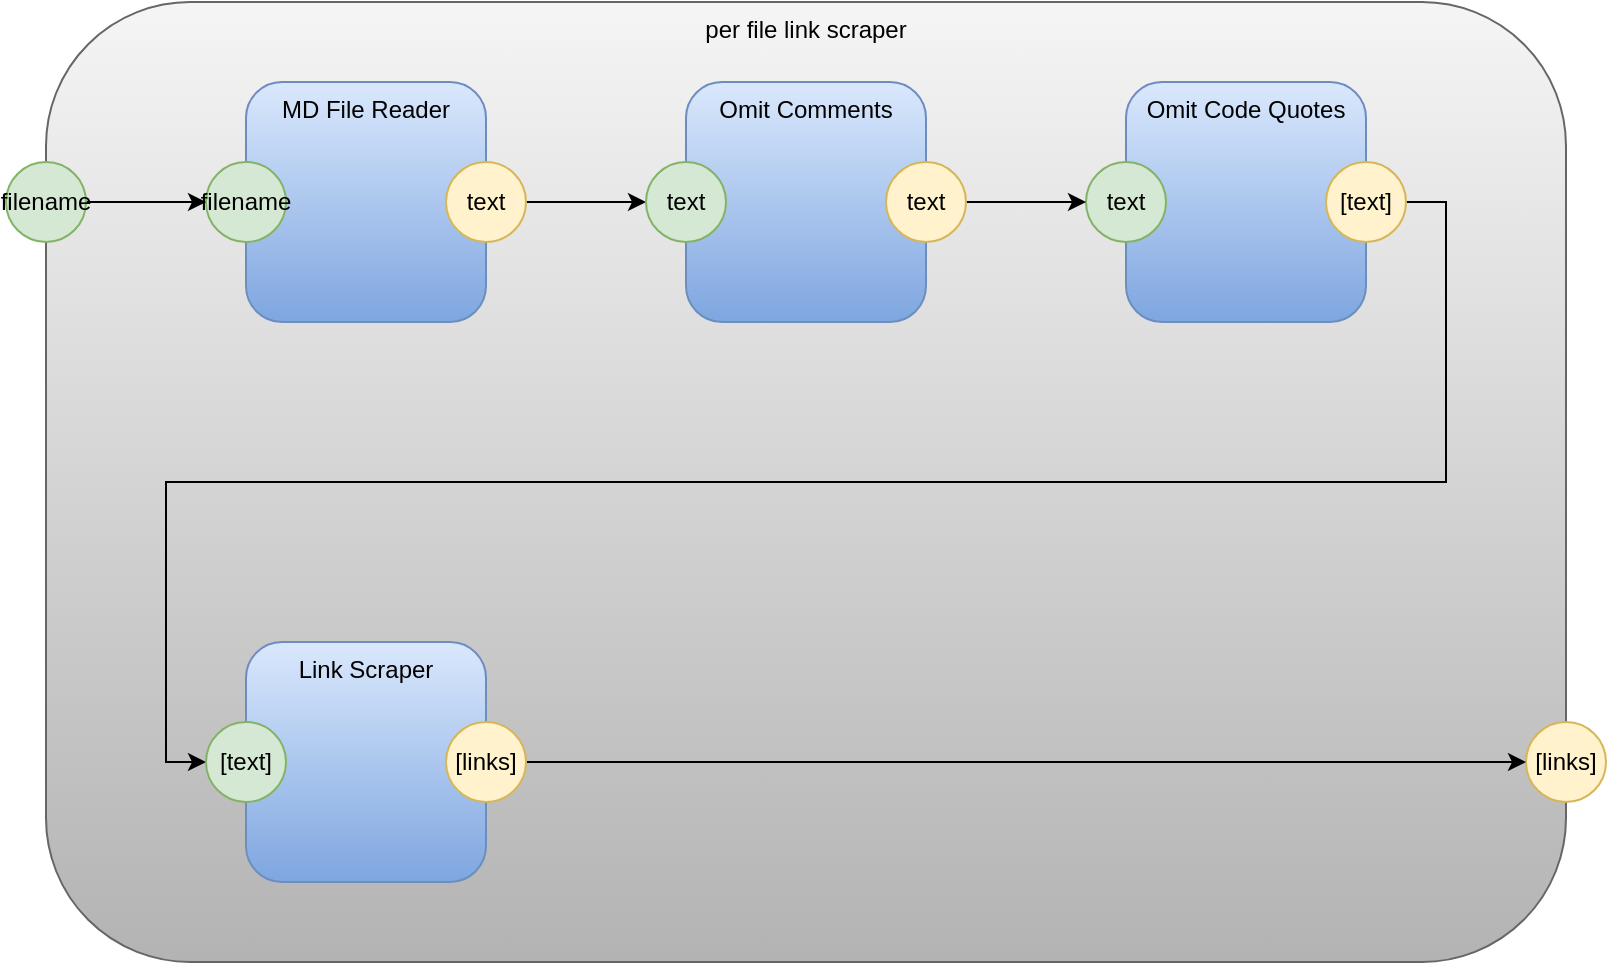 <mxfile version="14.6.13" type="device"><diagram id="fo9xvGcHm88d3B_x5weG" name="testbench"><mxGraphModel dx="3792" dy="1558" grid="1" gridSize="10" guides="1" tooltips="1" connect="1" arrows="1" fold="1" page="1" pageScale="1" pageWidth="1100" pageHeight="850" math="0" shadow="0"><root><mxCell id="0"/><mxCell id="1" parent="0"/><mxCell id="jHtKg6TyIGJ2WTL1R4IS-1" value="per file link scraper" style="rounded=1;whiteSpace=wrap;html=1;horizontal=1;verticalAlign=top;fillColor=#f5f5f5;strokeColor=#666666;gradientColor=#b3b3b3;" vertex="1" parent="1"><mxGeometry x="-1050" y="40" width="760" height="480" as="geometry"/></mxCell><mxCell id="jHtKg6TyIGJ2WTL1R4IS-2" value="MD File Reader" style="rounded=1;whiteSpace=wrap;html=1;horizontal=1;verticalAlign=top;fillColor=#dae8fc;strokeColor=#6c8ebf;gradientColor=#7ea6e0;" vertex="1" parent="1"><mxGeometry x="-950" y="80" width="120" height="120" as="geometry"/></mxCell><mxCell id="jHtKg6TyIGJ2WTL1R4IS-3" value="filename" style="ellipse;whiteSpace=wrap;html=1;aspect=fixed;fillColor=#d5e8d4;strokeColor=#82b366;" vertex="1" parent="1"><mxGeometry x="-970" y="120" width="40" height="40" as="geometry"/></mxCell><mxCell id="jHtKg6TyIGJ2WTL1R4IS-4" style="edgeStyle=orthogonalEdgeStyle;rounded=0;orthogonalLoop=1;jettySize=auto;html=1;exitX=1;exitY=0.5;exitDx=0;exitDy=0;entryX=0;entryY=0.5;entryDx=0;entryDy=0;" edge="1" parent="1" source="jHtKg6TyIGJ2WTL1R4IS-5" target="jHtKg6TyIGJ2WTL1R4IS-11"><mxGeometry relative="1" as="geometry"/></mxCell><mxCell id="jHtKg6TyIGJ2WTL1R4IS-5" value="text" style="ellipse;whiteSpace=wrap;html=1;aspect=fixed;fillColor=#fff2cc;strokeColor=#d6b656;" vertex="1" parent="1"><mxGeometry x="-850" y="120" width="40" height="40" as="geometry"/></mxCell><mxCell id="jHtKg6TyIGJ2WTL1R4IS-6" value="Omit Code Quotes" style="rounded=1;whiteSpace=wrap;html=1;horizontal=1;verticalAlign=top;strokeColor=#6c8ebf;fillColor=#dae8fc;gradientColor=#7ea6e0;" vertex="1" parent="1"><mxGeometry x="-510" y="80" width="120" height="120" as="geometry"/></mxCell><mxCell id="jHtKg6TyIGJ2WTL1R4IS-7" value="text" style="ellipse;whiteSpace=wrap;html=1;aspect=fixed;fillColor=#d5e8d4;strokeColor=#82b366;" vertex="1" parent="1"><mxGeometry x="-530" y="120" width="40" height="40" as="geometry"/></mxCell><mxCell id="jHtKg6TyIGJ2WTL1R4IS-8" style="edgeStyle=orthogonalEdgeStyle;rounded=0;orthogonalLoop=1;jettySize=auto;html=1;exitX=1;exitY=0.5;exitDx=0;exitDy=0;entryX=0;entryY=0.5;entryDx=0;entryDy=0;" edge="1" parent="1" source="jHtKg6TyIGJ2WTL1R4IS-9" target="jHtKg6TyIGJ2WTL1R4IS-18"><mxGeometry relative="1" as="geometry"/></mxCell><mxCell id="jHtKg6TyIGJ2WTL1R4IS-9" value="[text]" style="ellipse;whiteSpace=wrap;html=1;aspect=fixed;fillColor=#fff2cc;strokeColor=#d6b656;" vertex="1" parent="1"><mxGeometry x="-410" y="120" width="40" height="40" as="geometry"/></mxCell><mxCell id="jHtKg6TyIGJ2WTL1R4IS-10" value="Omit Comments" style="rounded=1;whiteSpace=wrap;html=1;horizontal=1;verticalAlign=top;gradientColor=#7ea6e0;fillColor=#dae8fc;strokeColor=#6c8ebf;" vertex="1" parent="1"><mxGeometry x="-730" y="80" width="120" height="120" as="geometry"/></mxCell><mxCell id="jHtKg6TyIGJ2WTL1R4IS-11" value="text" style="ellipse;whiteSpace=wrap;html=1;aspect=fixed;fillColor=#d5e8d4;strokeColor=#82b366;" vertex="1" parent="1"><mxGeometry x="-750" y="120" width="40" height="40" as="geometry"/></mxCell><mxCell id="jHtKg6TyIGJ2WTL1R4IS-12" style="edgeStyle=orthogonalEdgeStyle;rounded=0;orthogonalLoop=1;jettySize=auto;html=1;exitX=1;exitY=0.5;exitDx=0;exitDy=0;" edge="1" parent="1" source="jHtKg6TyIGJ2WTL1R4IS-13" target="jHtKg6TyIGJ2WTL1R4IS-7"><mxGeometry relative="1" as="geometry"/></mxCell><mxCell id="jHtKg6TyIGJ2WTL1R4IS-13" value="text" style="ellipse;whiteSpace=wrap;html=1;aspect=fixed;fillColor=#fff2cc;strokeColor=#d6b656;" vertex="1" parent="1"><mxGeometry x="-630" y="120" width="40" height="40" as="geometry"/></mxCell><mxCell id="jHtKg6TyIGJ2WTL1R4IS-14" style="edgeStyle=orthogonalEdgeStyle;rounded=0;orthogonalLoop=1;jettySize=auto;html=1;exitX=1;exitY=0.5;exitDx=0;exitDy=0;entryX=0;entryY=0.5;entryDx=0;entryDy=0;" edge="1" parent="1" source="jHtKg6TyIGJ2WTL1R4IS-15" target="jHtKg6TyIGJ2WTL1R4IS-3"><mxGeometry relative="1" as="geometry"/></mxCell><mxCell id="jHtKg6TyIGJ2WTL1R4IS-15" value="filename" style="ellipse;whiteSpace=wrap;html=1;aspect=fixed;fillColor=#d5e8d4;strokeColor=#82b366;" vertex="1" parent="1"><mxGeometry x="-1070" y="120" width="40" height="40" as="geometry"/></mxCell><mxCell id="jHtKg6TyIGJ2WTL1R4IS-16" value="[links]" style="ellipse;whiteSpace=wrap;html=1;aspect=fixed;fillColor=#fff2cc;strokeColor=#d6b656;" vertex="1" parent="1"><mxGeometry x="-310" y="400" width="40" height="40" as="geometry"/></mxCell><mxCell id="jHtKg6TyIGJ2WTL1R4IS-17" value="Link Scraper" style="rounded=1;whiteSpace=wrap;html=1;horizontal=1;verticalAlign=top;strokeColor=#6c8ebf;fillColor=#dae8fc;gradientColor=#7ea6e0;" vertex="1" parent="1"><mxGeometry x="-950" y="360" width="120" height="120" as="geometry"/></mxCell><mxCell id="jHtKg6TyIGJ2WTL1R4IS-18" value="[text]" style="ellipse;whiteSpace=wrap;html=1;aspect=fixed;fillColor=#d5e8d4;strokeColor=#82b366;" vertex="1" parent="1"><mxGeometry x="-970" y="400" width="40" height="40" as="geometry"/></mxCell><mxCell id="jHtKg6TyIGJ2WTL1R4IS-19" style="edgeStyle=orthogonalEdgeStyle;rounded=0;orthogonalLoop=1;jettySize=auto;html=1;exitX=1;exitY=0.5;exitDx=0;exitDy=0;entryX=0;entryY=0.5;entryDx=0;entryDy=0;" edge="1" parent="1" source="jHtKg6TyIGJ2WTL1R4IS-20" target="jHtKg6TyIGJ2WTL1R4IS-16"><mxGeometry relative="1" as="geometry"/></mxCell><mxCell id="jHtKg6TyIGJ2WTL1R4IS-20" value="[links]" style="ellipse;whiteSpace=wrap;html=1;aspect=fixed;fillColor=#fff2cc;strokeColor=#d6b656;" vertex="1" parent="1"><mxGeometry x="-850" y="400" width="40" height="40" as="geometry"/></mxCell></root></mxGraphModel></diagram></mxfile>